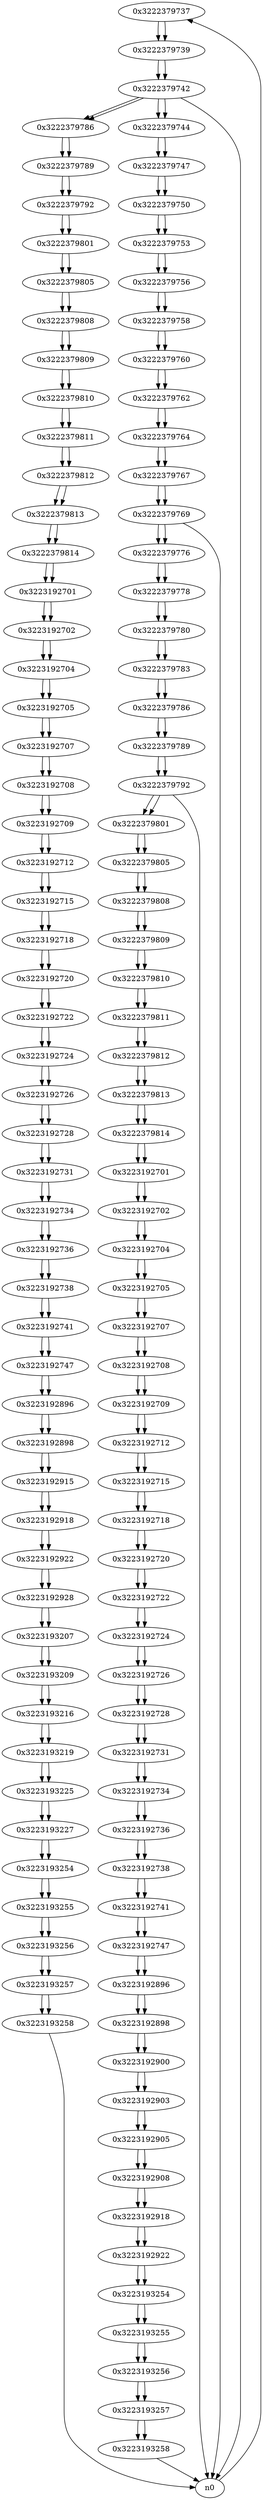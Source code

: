 digraph G{
/* nodes */
  n1 [label="0x3222379737"]
  n2 [label="0x3222379739"]
  n3 [label="0x3222379742"]
  n4 [label="0x3222379786"]
  n5 [label="0x3222379789"]
  n6 [label="0x3222379792"]
  n7 [label="0x3222379801"]
  n8 [label="0x3222379805"]
  n9 [label="0x3222379808"]
  n10 [label="0x3222379809"]
  n11 [label="0x3222379810"]
  n12 [label="0x3222379811"]
  n13 [label="0x3222379812"]
  n14 [label="0x3222379813"]
  n15 [label="0x3222379814"]
  n16 [label="0x3223192701"]
  n17 [label="0x3223192702"]
  n18 [label="0x3223192704"]
  n19 [label="0x3223192705"]
  n20 [label="0x3223192707"]
  n21 [label="0x3223192708"]
  n22 [label="0x3223192709"]
  n23 [label="0x3223192712"]
  n24 [label="0x3223192715"]
  n25 [label="0x3223192718"]
  n26 [label="0x3223192720"]
  n27 [label="0x3223192722"]
  n28 [label="0x3223192724"]
  n29 [label="0x3223192726"]
  n30 [label="0x3223192728"]
  n31 [label="0x3223192731"]
  n32 [label="0x3223192734"]
  n33 [label="0x3223192736"]
  n34 [label="0x3223192738"]
  n35 [label="0x3223192741"]
  n36 [label="0x3223192747"]
  n37 [label="0x3223192896"]
  n38 [label="0x3223192898"]
  n39 [label="0x3223192915"]
  n40 [label="0x3223192918"]
  n41 [label="0x3223192922"]
  n42 [label="0x3223192928"]
  n43 [label="0x3223193207"]
  n44 [label="0x3223193209"]
  n45 [label="0x3223193216"]
  n46 [label="0x3223193219"]
  n47 [label="0x3223193225"]
  n48 [label="0x3223193227"]
  n49 [label="0x3223193254"]
  n50 [label="0x3223193255"]
  n51 [label="0x3223193256"]
  n52 [label="0x3223193257"]
  n53 [label="0x3223193258"]
  n54 [label="0x3222379744"]
  n55 [label="0x3222379747"]
  n56 [label="0x3222379750"]
  n57 [label="0x3222379753"]
  n58 [label="0x3222379756"]
  n59 [label="0x3222379758"]
  n60 [label="0x3222379760"]
  n61 [label="0x3222379762"]
  n62 [label="0x3222379764"]
  n63 [label="0x3222379767"]
  n64 [label="0x3222379769"]
  n65 [label="0x3222379776"]
  n66 [label="0x3222379778"]
  n67 [label="0x3222379780"]
  n68 [label="0x3222379783"]
  n69 [label="0x3222379786"]
  n70 [label="0x3222379789"]
  n71 [label="0x3222379792"]
  n72 [label="0x3222379801"]
  n73 [label="0x3222379805"]
  n74 [label="0x3222379808"]
  n75 [label="0x3222379809"]
  n76 [label="0x3222379810"]
  n77 [label="0x3222379811"]
  n78 [label="0x3222379812"]
  n79 [label="0x3222379813"]
  n80 [label="0x3222379814"]
  n81 [label="0x3223192701"]
  n82 [label="0x3223192702"]
  n83 [label="0x3223192704"]
  n84 [label="0x3223192705"]
  n85 [label="0x3223192707"]
  n86 [label="0x3223192708"]
  n87 [label="0x3223192709"]
  n88 [label="0x3223192712"]
  n89 [label="0x3223192715"]
  n90 [label="0x3223192718"]
  n91 [label="0x3223192720"]
  n92 [label="0x3223192722"]
  n93 [label="0x3223192724"]
  n94 [label="0x3223192726"]
  n95 [label="0x3223192728"]
  n96 [label="0x3223192731"]
  n97 [label="0x3223192734"]
  n98 [label="0x3223192736"]
  n99 [label="0x3223192738"]
  n100 [label="0x3223192741"]
  n101 [label="0x3223192747"]
  n102 [label="0x3223192896"]
  n103 [label="0x3223192898"]
  n104 [label="0x3223192900"]
  n105 [label="0x3223192903"]
  n106 [label="0x3223192905"]
  n107 [label="0x3223192908"]
  n108 [label="0x3223192918"]
  n109 [label="0x3223192922"]
  n110 [label="0x3223193254"]
  n111 [label="0x3223193255"]
  n112 [label="0x3223193256"]
  n113 [label="0x3223193257"]
  n114 [label="0x3223193258"]
/* edges */
n1 -> n2;
n0 -> n1;
n2 -> n3;
n1 -> n2;
n3 -> n4;
n3 -> n54;
n3 -> n0;
n2 -> n3;
n4 -> n5;
n3 -> n4;
n5 -> n6;
n4 -> n5;
n6 -> n7;
n5 -> n6;
n7 -> n8;
n6 -> n7;
n8 -> n9;
n7 -> n8;
n9 -> n10;
n8 -> n9;
n10 -> n11;
n9 -> n10;
n11 -> n12;
n10 -> n11;
n12 -> n13;
n11 -> n12;
n13 -> n14;
n12 -> n13;
n14 -> n15;
n13 -> n14;
n15 -> n16;
n14 -> n15;
n16 -> n17;
n15 -> n16;
n17 -> n18;
n16 -> n17;
n18 -> n19;
n17 -> n18;
n19 -> n20;
n18 -> n19;
n20 -> n21;
n19 -> n20;
n21 -> n22;
n20 -> n21;
n22 -> n23;
n21 -> n22;
n23 -> n24;
n22 -> n23;
n24 -> n25;
n23 -> n24;
n25 -> n26;
n24 -> n25;
n26 -> n27;
n25 -> n26;
n27 -> n28;
n26 -> n27;
n28 -> n29;
n27 -> n28;
n29 -> n30;
n28 -> n29;
n30 -> n31;
n29 -> n30;
n31 -> n32;
n30 -> n31;
n32 -> n33;
n31 -> n32;
n33 -> n34;
n32 -> n33;
n34 -> n35;
n33 -> n34;
n35 -> n36;
n34 -> n35;
n36 -> n37;
n35 -> n36;
n37 -> n38;
n36 -> n37;
n38 -> n39;
n37 -> n38;
n39 -> n40;
n38 -> n39;
n40 -> n41;
n39 -> n40;
n41 -> n42;
n40 -> n41;
n42 -> n43;
n41 -> n42;
n43 -> n44;
n42 -> n43;
n44 -> n45;
n43 -> n44;
n45 -> n46;
n44 -> n45;
n46 -> n47;
n45 -> n46;
n47 -> n48;
n46 -> n47;
n48 -> n49;
n47 -> n48;
n49 -> n50;
n48 -> n49;
n50 -> n51;
n49 -> n50;
n51 -> n52;
n50 -> n51;
n52 -> n53;
n51 -> n52;
n53 -> n0;
n52 -> n53;
n54 -> n55;
n3 -> n54;
n55 -> n56;
n54 -> n55;
n56 -> n57;
n55 -> n56;
n57 -> n58;
n56 -> n57;
n58 -> n59;
n57 -> n58;
n59 -> n60;
n58 -> n59;
n60 -> n61;
n59 -> n60;
n61 -> n62;
n60 -> n61;
n62 -> n63;
n61 -> n62;
n63 -> n64;
n62 -> n63;
n64 -> n65;
n64 -> n0;
n63 -> n64;
n65 -> n66;
n64 -> n65;
n66 -> n67;
n65 -> n66;
n67 -> n68;
n66 -> n67;
n68 -> n69;
n67 -> n68;
n69 -> n70;
n68 -> n69;
n70 -> n71;
n69 -> n70;
n71 -> n0;
n71 -> n72;
n70 -> n71;
n72 -> n73;
n71 -> n72;
n73 -> n74;
n72 -> n73;
n74 -> n75;
n73 -> n74;
n75 -> n76;
n74 -> n75;
n76 -> n77;
n75 -> n76;
n77 -> n78;
n76 -> n77;
n78 -> n79;
n77 -> n78;
n79 -> n80;
n78 -> n79;
n80 -> n81;
n79 -> n80;
n81 -> n82;
n80 -> n81;
n82 -> n83;
n81 -> n82;
n83 -> n84;
n82 -> n83;
n84 -> n85;
n83 -> n84;
n85 -> n86;
n84 -> n85;
n86 -> n87;
n85 -> n86;
n87 -> n88;
n86 -> n87;
n88 -> n89;
n87 -> n88;
n89 -> n90;
n88 -> n89;
n90 -> n91;
n89 -> n90;
n91 -> n92;
n90 -> n91;
n92 -> n93;
n91 -> n92;
n93 -> n94;
n92 -> n93;
n94 -> n95;
n93 -> n94;
n95 -> n96;
n94 -> n95;
n96 -> n97;
n95 -> n96;
n97 -> n98;
n96 -> n97;
n98 -> n99;
n97 -> n98;
n99 -> n100;
n98 -> n99;
n100 -> n101;
n99 -> n100;
n101 -> n102;
n100 -> n101;
n102 -> n103;
n101 -> n102;
n103 -> n104;
n102 -> n103;
n104 -> n105;
n103 -> n104;
n105 -> n106;
n104 -> n105;
n106 -> n107;
n105 -> n106;
n107 -> n108;
n106 -> n107;
n108 -> n109;
n107 -> n108;
n109 -> n110;
n108 -> n109;
n110 -> n111;
n109 -> n110;
n111 -> n112;
n110 -> n111;
n112 -> n113;
n111 -> n112;
n113 -> n114;
n112 -> n113;
n114 -> n0;
n113 -> n114;
}
